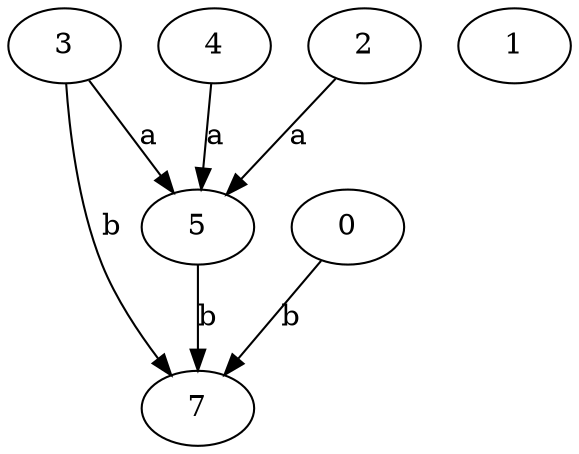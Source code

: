 strict digraph  {
3;
4;
0;
5;
1;
7;
2;
3 -> 5  [label=a];
3 -> 7  [label=b];
4 -> 5  [label=a];
0 -> 7  [label=b];
5 -> 7  [label=b];
2 -> 5  [label=a];
}
